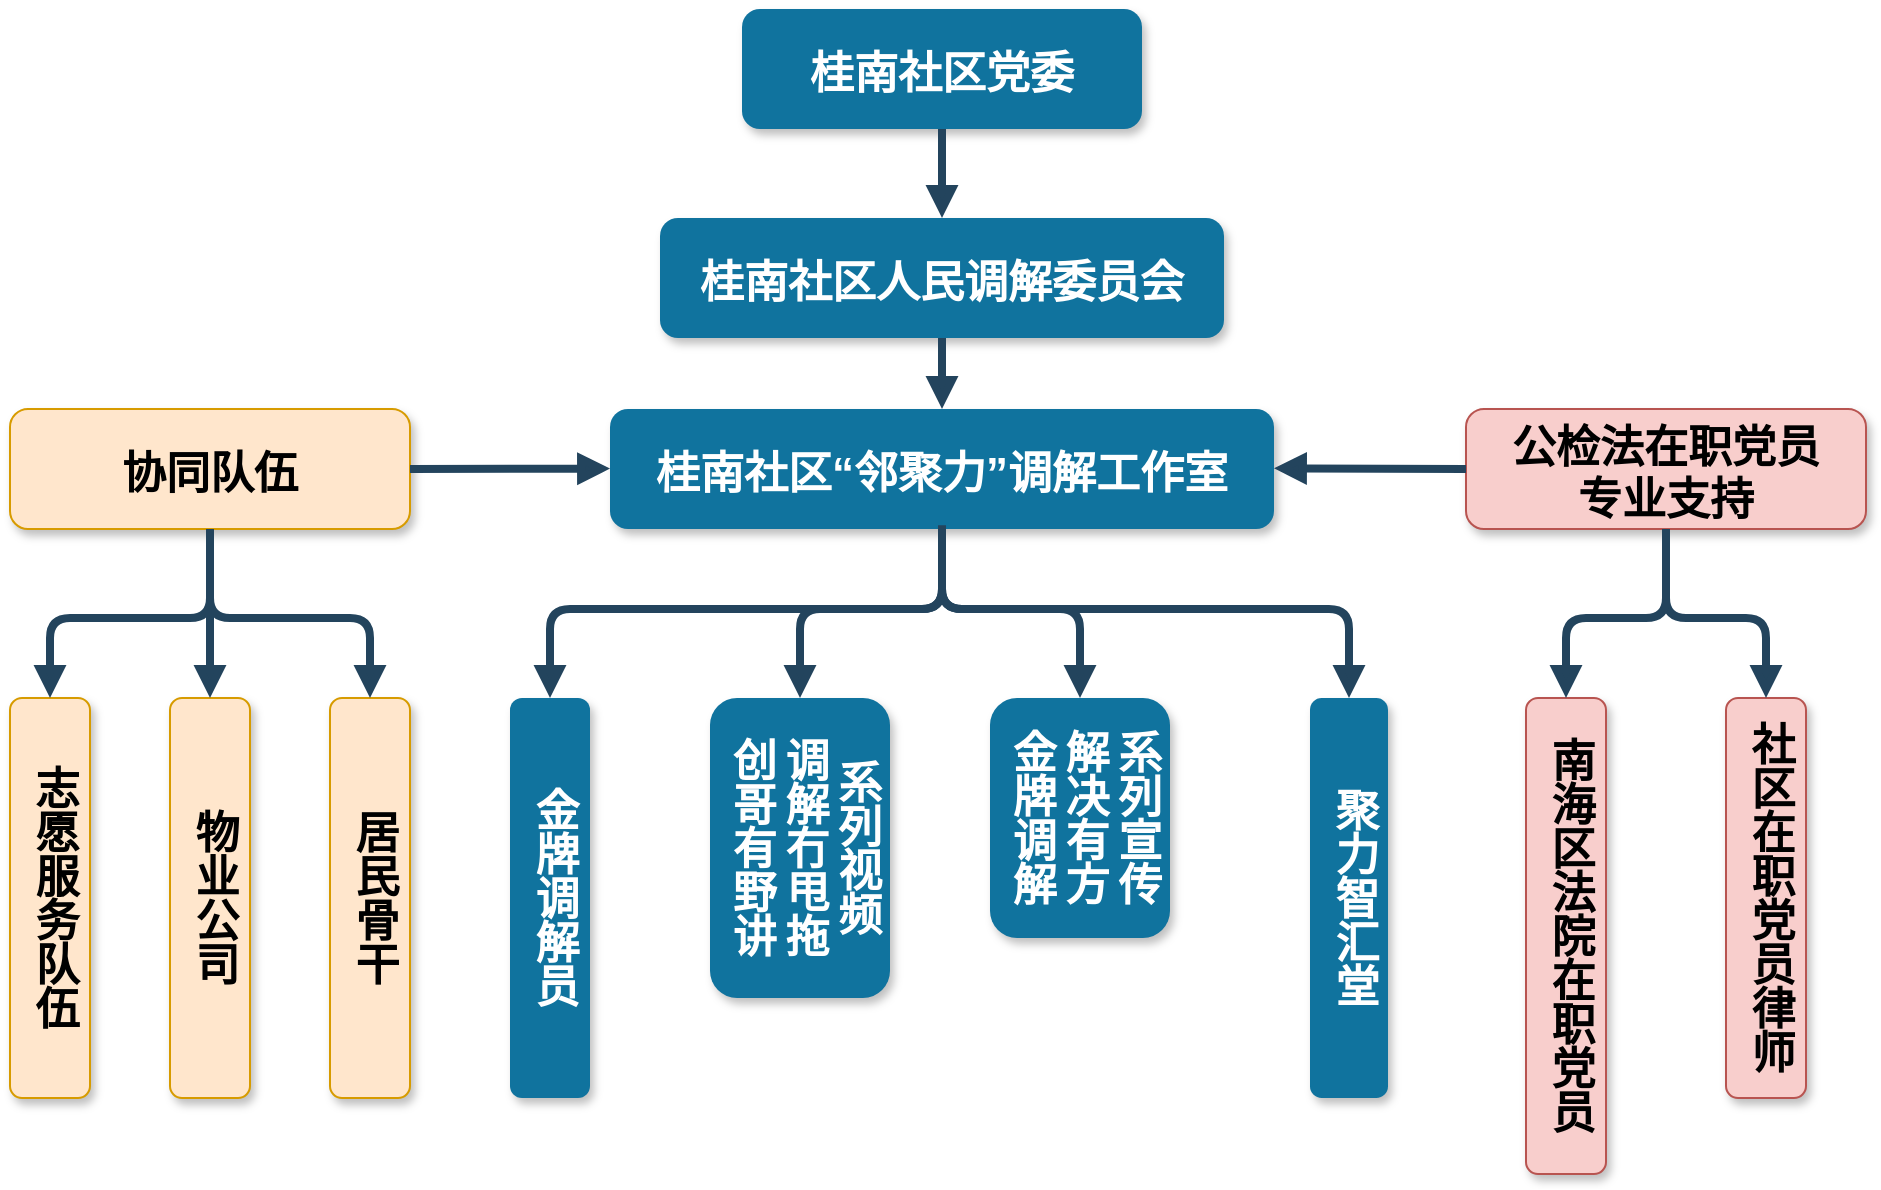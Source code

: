 <mxfile version="26.1.2">
  <diagram name="Page-1" id="97916047-d0de-89f5-080d-49f4d83e522f">
    <mxGraphModel dx="1235" dy="624" grid="1" gridSize="10" guides="1" tooltips="1" connect="1" arrows="1" fold="1" page="1" pageScale="1.5" pageWidth="1169" pageHeight="827" background="none" math="0" shadow="0">
      <root>
        <mxCell id="0" />
        <mxCell id="1" parent="0" />
        <mxCell id="2" value="桂南社区党委" style="rounded=1;fillColor=#10739E;strokeColor=none;shadow=1;gradientColor=none;fontStyle=1;fontColor=#FFFFFF;fontSize=22;" parent="1" vertex="1">
          <mxGeometry x="696" y="255.5" width="200" height="60" as="geometry" />
        </mxCell>
        <mxCell id="3" value="桂南社区“邻聚力”调解工作室" style="rounded=1;fillColor=#10739E;strokeColor=none;shadow=1;gradientColor=none;fontStyle=1;fontColor=#FFFFFF;fontSize=22;" parent="1" vertex="1">
          <mxGeometry x="630" y="455.5" width="332" height="60" as="geometry" />
        </mxCell>
        <mxCell id="6" value="桂南社区人民调解委员会" style="rounded=1;fillColor=#10739E;strokeColor=none;shadow=1;gradientColor=none;fontStyle=1;fontColor=#FFFFFF;fontSize=22;" parent="1" vertex="1">
          <mxGeometry x="655" y="360" width="282" height="60" as="geometry" />
        </mxCell>
        <mxCell id="7" value="公检法在职党员&#xa;专业支持" style="rounded=1;fillColor=#f8cecc;strokeColor=#b85450;shadow=1;fontStyle=1;fontSize=22;" parent="1" vertex="1">
          <mxGeometry x="1058" y="455.5" width="200" height="60" as="geometry" />
        </mxCell>
        <mxCell id="8" value="金牌调解员" style="rounded=1;fillColor=#10739E;strokeColor=none;shadow=1;gradientColor=none;fontStyle=1;fontColor=#FFFFFF;fontSize=22;direction=south;horizontal=1;whiteSpace=wrap;textDirection=vertical-lr;" parent="1" vertex="1">
          <mxGeometry x="580" y="600" width="40" height="200" as="geometry" />
        </mxCell>
        <mxCell id="13" value="创哥有野讲&#xa;调解冇甩拖&#xa;系列视频" style="rounded=1;fillColor=#10739E;strokeColor=none;shadow=1;gradientColor=none;fontStyle=1;fontColor=#FFFFFF;fontSize=22;direction=south;whiteSpace=wrap;textDirection=vertical-lr;" parent="1" vertex="1">
          <mxGeometry x="680" y="600" width="90" height="150" as="geometry" />
        </mxCell>
        <mxCell id="18" value="金牌调解&#xa;解决有方&#xa;系列宣传" style="rounded=1;fillColor=#10739E;strokeColor=none;shadow=1;gradientColor=none;fontStyle=1;fontColor=#FFFFFF;fontSize=22;direction=south;whiteSpace=wrap;textDirection=vertical-lr;" parent="1" vertex="1">
          <mxGeometry x="820" y="600" width="90" height="120" as="geometry" />
        </mxCell>
        <mxCell id="23" value="聚力智汇堂" style="rounded=1;fillColor=#10739E;strokeColor=none;shadow=1;gradientColor=none;fontStyle=1;fontColor=#FFFFFF;fontSize=22;direction=south;whiteSpace=wrap;textDirection=vertical-lr;" parent="1" vertex="1">
          <mxGeometry x="980" y="600" width="39" height="200" as="geometry" />
        </mxCell>
        <mxCell id="29" value="" style="edgeStyle=elbowEdgeStyle;elbow=vertical;strokeWidth=4;endArrow=block;endFill=1;fontStyle=1;strokeColor=#23445D;entryX=0.5;entryY=0;entryDx=0;entryDy=0;" parent="1" source="2" target="6" edge="1">
          <mxGeometry x="22" y="165.5" width="100" height="100" as="geometry">
            <mxPoint x="46" y="391" as="sourcePoint" />
            <mxPoint x="146" y="291" as="targetPoint" />
          </mxGeometry>
        </mxCell>
        <mxCell id="37" value="" style="edgeStyle=elbowEdgeStyle;elbow=vertical;strokeWidth=4;endArrow=block;endFill=1;fontStyle=1;strokeColor=#23445D;exitX=0.5;exitY=1;exitDx=0;exitDy=0;" parent="1" source="3" target="23" edge="1">
          <mxGeometry x="22" y="165.5" width="100" height="100" as="geometry">
            <mxPoint x="806" y="480" as="sourcePoint" />
            <mxPoint x="122" y="165.5" as="targetPoint" />
            <Array as="points">
              <mxPoint x="972" y="555.5" />
            </Array>
          </mxGeometry>
        </mxCell>
        <mxCell id="54" value="" style="edgeStyle=elbowEdgeStyle;elbow=vertical;strokeWidth=4;endArrow=block;endFill=1;fontStyle=1;strokeColor=#23445D;exitX=0.5;exitY=1;exitDx=0;exitDy=0;" parent="1" source="3" target="13" edge="1">
          <mxGeometry x="22" y="165.5" width="100" height="100" as="geometry">
            <mxPoint x="22" y="265.5" as="sourcePoint" />
            <mxPoint x="122" y="165.5" as="targetPoint" />
            <Array as="points">
              <mxPoint x="652" y="555.5" />
            </Array>
          </mxGeometry>
        </mxCell>
        <mxCell id="55" value="" style="edgeStyle=elbowEdgeStyle;elbow=vertical;strokeWidth=4;endArrow=block;endFill=1;fontStyle=1;strokeColor=#23445D;exitX=0.5;exitY=0.968;exitDx=0;exitDy=0;exitPerimeter=0;" parent="1" source="3" target="18" edge="1">
          <mxGeometry x="22" y="165.5" width="100" height="100" as="geometry">
            <mxPoint x="810" y="490" as="sourcePoint" />
            <mxPoint x="122" y="165.5" as="targetPoint" />
            <Array as="points">
              <mxPoint x="942" y="555.5" />
            </Array>
          </mxGeometry>
        </mxCell>
        <mxCell id="SsjkauUhvNmDetM4eIso-57" value="" style="edgeStyle=elbowEdgeStyle;elbow=vertical;strokeWidth=4;endArrow=block;endFill=1;fontStyle=1;strokeColor=#23445D;entryX=0.5;entryY=0;entryDx=0;entryDy=0;exitX=0.5;exitY=1;exitDx=0;exitDy=0;" parent="1" source="6" target="3" edge="1">
          <mxGeometry x="22" y="165.5" width="100" height="100" as="geometry">
            <mxPoint x="984" y="435.5" as="sourcePoint" />
            <mxPoint x="984" y="485.5" as="targetPoint" />
          </mxGeometry>
        </mxCell>
        <mxCell id="SsjkauUhvNmDetM4eIso-59" value="" style="edgeStyle=elbowEdgeStyle;elbow=vertical;strokeWidth=4;endArrow=block;endFill=1;fontStyle=1;strokeColor=#23445D;exitX=0.5;exitY=1;exitDx=0;exitDy=0;entryX=0;entryY=0.5;entryDx=0;entryDy=0;" parent="1" source="3" target="8" edge="1">
          <mxGeometry x="22" y="165.5" width="100" height="100" as="geometry">
            <mxPoint x="741" y="516" as="sourcePoint" />
            <mxPoint x="690" y="620" as="targetPoint" />
            <Array as="points">
              <mxPoint x="587" y="555.5" />
            </Array>
          </mxGeometry>
        </mxCell>
        <mxCell id="SsjkauUhvNmDetM4eIso-60" value="协同队伍" style="rounded=1;fillColor=#ffe6cc;strokeColor=#d79b00;shadow=1;fontStyle=1;fontSize=22;" parent="1" vertex="1">
          <mxGeometry x="330" y="455.5" width="200" height="60" as="geometry" />
        </mxCell>
        <mxCell id="SsjkauUhvNmDetM4eIso-61" value="志愿服务队伍" style="rounded=1;fillColor=#ffe6cc;strokeColor=#d79b00;shadow=1;fontStyle=1;fontSize=22;direction=south;horizontal=1;whiteSpace=wrap;textDirection=vertical-lr;" parent="1" vertex="1">
          <mxGeometry x="330" y="600" width="40" height="200" as="geometry" />
        </mxCell>
        <mxCell id="SsjkauUhvNmDetM4eIso-62" value="物业公司" style="rounded=1;fillColor=#ffe6cc;strokeColor=#d79b00;shadow=1;fontStyle=1;fontSize=22;direction=south;horizontal=1;whiteSpace=wrap;textDirection=vertical-lr;" parent="1" vertex="1">
          <mxGeometry x="410" y="600" width="40" height="200" as="geometry" />
        </mxCell>
        <mxCell id="SsjkauUhvNmDetM4eIso-63" value="居民骨干" style="rounded=1;fillColor=#ffe6cc;strokeColor=#d79b00;shadow=1;fontStyle=1;fontSize=22;direction=south;horizontal=1;whiteSpace=wrap;textDirection=vertical-lr;" parent="1" vertex="1">
          <mxGeometry x="490" y="600" width="40" height="200" as="geometry" />
        </mxCell>
        <mxCell id="SsjkauUhvNmDetM4eIso-64" value="南海区法院在职党员" style="rounded=1;fillColor=#f8cecc;strokeColor=#b85450;shadow=1;fontStyle=1;fontSize=22;direction=south;horizontal=1;whiteSpace=wrap;textDirection=vertical-lr;" parent="1" vertex="1">
          <mxGeometry x="1088" y="600" width="40" height="238" as="geometry" />
        </mxCell>
        <mxCell id="SsjkauUhvNmDetM4eIso-65" value="社区在职党员律师" style="rounded=1;fillColor=#f8cecc;strokeColor=#b85450;shadow=1;fontStyle=1;fontSize=22;direction=south;horizontal=1;whiteSpace=wrap;textDirection=vertical-lr;" parent="1" vertex="1">
          <mxGeometry x="1188" y="600" width="40" height="200" as="geometry" />
        </mxCell>
        <mxCell id="SsjkauUhvNmDetM4eIso-66" value="" style="edgeStyle=elbowEdgeStyle;elbow=vertical;strokeWidth=4;endArrow=block;endFill=1;fontStyle=1;strokeColor=#23445D;entryX=0;entryY=0.5;entryDx=0;entryDy=0;exitX=1;exitY=0.5;exitDx=0;exitDy=0;" parent="1" source="SsjkauUhvNmDetM4eIso-60" target="3" edge="1">
          <mxGeometry x="22" y="165.5" width="100" height="100" as="geometry">
            <mxPoint x="540" y="485.31" as="sourcePoint" />
            <mxPoint x="610" y="485.31" as="targetPoint" />
            <Array as="points">
              <mxPoint x="550" y="485.31" />
            </Array>
          </mxGeometry>
        </mxCell>
        <mxCell id="SsjkauUhvNmDetM4eIso-67" value="" style="edgeStyle=elbowEdgeStyle;elbow=vertical;strokeWidth=4;endArrow=block;endFill=1;fontStyle=1;strokeColor=#23445D;entryX=0;entryY=0.5;entryDx=0;entryDy=0;exitX=0.5;exitY=1;exitDx=0;exitDy=0;" parent="1" source="SsjkauUhvNmDetM4eIso-60" target="SsjkauUhvNmDetM4eIso-61" edge="1">
          <mxGeometry x="22" y="165.5" width="100" height="100" as="geometry">
            <mxPoint x="330" y="365.5" as="sourcePoint" />
            <mxPoint x="330" y="415.5" as="targetPoint" />
            <Array as="points">
              <mxPoint x="390" y="560" />
            </Array>
          </mxGeometry>
        </mxCell>
        <mxCell id="SsjkauUhvNmDetM4eIso-68" value="" style="edgeStyle=elbowEdgeStyle;elbow=vertical;strokeWidth=4;endArrow=block;endFill=1;fontStyle=1;strokeColor=#23445D;entryX=0;entryY=0.5;entryDx=0;entryDy=0;exitX=0.5;exitY=1;exitDx=0;exitDy=0;" parent="1" source="SsjkauUhvNmDetM4eIso-60" target="SsjkauUhvNmDetM4eIso-63" edge="1">
          <mxGeometry x="22" y="165.5" width="100" height="100" as="geometry">
            <mxPoint x="410" y="342.5" as="sourcePoint" />
            <mxPoint x="550" y="562" as="targetPoint" />
            <Array as="points">
              <mxPoint x="470" y="560" />
            </Array>
          </mxGeometry>
        </mxCell>
        <mxCell id="SsjkauUhvNmDetM4eIso-69" value="" style="edgeStyle=elbowEdgeStyle;elbow=vertical;strokeWidth=4;endArrow=block;endFill=1;fontStyle=1;strokeColor=#23445D;entryX=0;entryY=0.5;entryDx=0;entryDy=0;exitX=0.5;exitY=1;exitDx=0;exitDy=0;" parent="1" source="SsjkauUhvNmDetM4eIso-60" target="SsjkauUhvNmDetM4eIso-62" edge="1">
          <mxGeometry x="22" y="165.5" width="100" height="100" as="geometry">
            <mxPoint x="480" y="380" as="sourcePoint" />
            <mxPoint x="480" y="380" as="targetPoint" />
            <Array as="points">
              <mxPoint x="420" y="540" />
            </Array>
          </mxGeometry>
        </mxCell>
        <mxCell id="SsjkauUhvNmDetM4eIso-70" value="" style="edgeStyle=elbowEdgeStyle;elbow=vertical;strokeWidth=4;endArrow=block;endFill=1;fontStyle=1;strokeColor=#23445D;entryX=0;entryY=0.5;entryDx=0;entryDy=0;exitX=0.5;exitY=1;exitDx=0;exitDy=0;" parent="1" source="7" target="SsjkauUhvNmDetM4eIso-65" edge="1">
          <mxGeometry x="22" y="165.5" width="100" height="100" as="geometry">
            <mxPoint x="1258" y="535" as="sourcePoint" />
            <mxPoint x="1258" y="585" as="targetPoint" />
            <Array as="points">
              <mxPoint x="1098" y="560" />
            </Array>
          </mxGeometry>
        </mxCell>
        <mxCell id="SsjkauUhvNmDetM4eIso-71" value="" style="edgeStyle=elbowEdgeStyle;elbow=vertical;strokeWidth=4;endArrow=block;endFill=1;fontStyle=1;strokeColor=#23445D;entryX=0;entryY=0.5;entryDx=0;entryDy=0;exitX=0.5;exitY=1;exitDx=0;exitDy=0;" parent="1" source="7" target="SsjkauUhvNmDetM4eIso-64" edge="1">
          <mxGeometry x="22" y="165.5" width="100" height="100" as="geometry">
            <mxPoint x="1107.74" y="530" as="sourcePoint" />
            <mxPoint x="1107.74" y="580" as="targetPoint" />
            <Array as="points">
              <mxPoint x="1058" y="560" />
            </Array>
          </mxGeometry>
        </mxCell>
        <mxCell id="SsjkauUhvNmDetM4eIso-72" value="" style="edgeStyle=elbowEdgeStyle;elbow=vertical;strokeWidth=4;endArrow=block;endFill=1;fontStyle=1;strokeColor=#23445D;entryX=1;entryY=0.5;entryDx=0;entryDy=0;exitX=0;exitY=0.5;exitDx=0;exitDy=0;" parent="1" source="7" target="3" edge="1">
          <mxGeometry x="22" y="165.5" width="100" height="100" as="geometry">
            <mxPoint x="1080" y="485.85" as="sourcePoint" />
            <mxPoint x="980" y="485.85" as="targetPoint" />
            <Array as="points">
              <mxPoint x="1000" y="485.16" />
            </Array>
          </mxGeometry>
        </mxCell>
      </root>
    </mxGraphModel>
  </diagram>
</mxfile>

